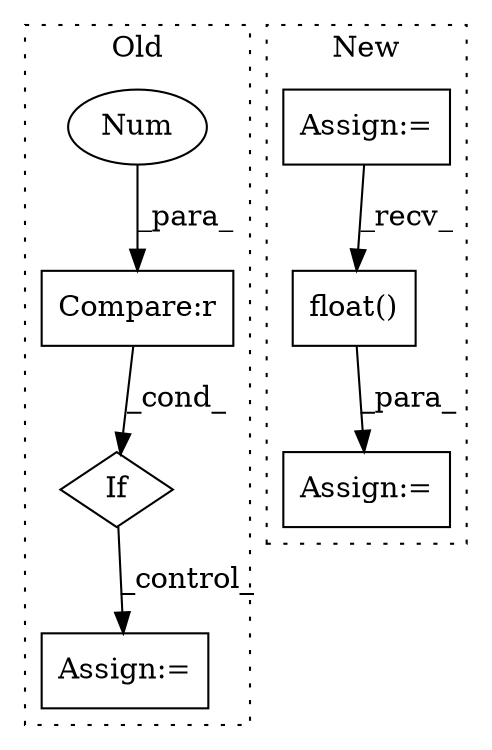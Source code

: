 digraph G {
subgraph cluster0 {
1 [label="If" a="96" s="1034" l="3" shape="diamond"];
3 [label="Assign:=" a="68" s="2510" l="3" shape="box"];
5 [label="Compare:r" a="40" s="1037" l="7" shape="box"];
6 [label="Num" a="76" s="1042" l="2" shape="ellipse"];
label = "Old";
style="dotted";
}
subgraph cluster1 {
2 [label="float()" a="75" s="2067" l="79" shape="box"];
4 [label="Assign:=" a="68" s="2064" l="3" shape="box"];
7 [label="Assign:=" a="68" s="1034" l="3" shape="box"];
label = "New";
style="dotted";
}
1 -> 3 [label="_control_"];
2 -> 4 [label="_para_"];
5 -> 1 [label="_cond_"];
6 -> 5 [label="_para_"];
7 -> 2 [label="_recv_"];
}
